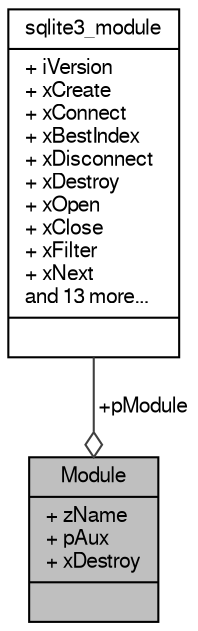 digraph "Module"
{
  edge [fontname="FreeSans",fontsize="10",labelfontname="FreeSans",labelfontsize="10"];
  node [fontname="FreeSans",fontsize="10",shape=record];
  Node1 [label="{Module\n|+ zName\l+ pAux\l+ xDestroy\l|}",height=0.2,width=0.4,color="black", fillcolor="grey75", style="filled", fontcolor="black"];
  Node2 -> Node1 [color="grey25",fontsize="10",style="solid",label=" +pModule" ,arrowhead="odiamond",fontname="FreeSans"];
  Node2 [label="{sqlite3_module\n|+ iVersion\l+ xCreate\l+ xConnect\l+ xBestIndex\l+ xDisconnect\l+ xDestroy\l+ xOpen\l+ xClose\l+ xFilter\l+ xNext\land 13 more...\l|}",height=0.2,width=0.4,color="black", fillcolor="white", style="filled",URL="$structsqlite3__module.html"];
}
